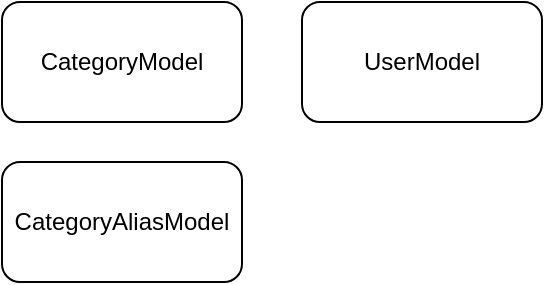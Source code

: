 <mxfile version="17.2.5" type="device"><diagram id="C5RBs43oDa-KdzZeNtuy" name="Page-1"><mxGraphModel dx="661" dy="354" grid="1" gridSize="10" guides="1" tooltips="1" connect="1" arrows="1" fold="1" page="1" pageScale="1" pageWidth="827" pageHeight="1169" math="0" shadow="0"><root><mxCell id="WIyWlLk6GJQsqaUBKTNV-0"/><mxCell id="WIyWlLk6GJQsqaUBKTNV-1" parent="WIyWlLk6GJQsqaUBKTNV-0"/><mxCell id="5inEseYgiEf_pj40-IBk-0" value="CategoryModel" style="rounded=1;whiteSpace=wrap;html=1;" vertex="1" parent="WIyWlLk6GJQsqaUBKTNV-1"><mxGeometry x="50" y="120" width="120" height="60" as="geometry"/></mxCell><mxCell id="5inEseYgiEf_pj40-IBk-1" value="CategoryAliasModel" style="rounded=1;whiteSpace=wrap;html=1;" vertex="1" parent="WIyWlLk6GJQsqaUBKTNV-1"><mxGeometry x="50" y="200" width="120" height="60" as="geometry"/></mxCell><mxCell id="5inEseYgiEf_pj40-IBk-2" value="UserModel" style="rounded=1;whiteSpace=wrap;html=1;" vertex="1" parent="WIyWlLk6GJQsqaUBKTNV-1"><mxGeometry x="200" y="120" width="120" height="60" as="geometry"/></mxCell></root></mxGraphModel></diagram></mxfile>